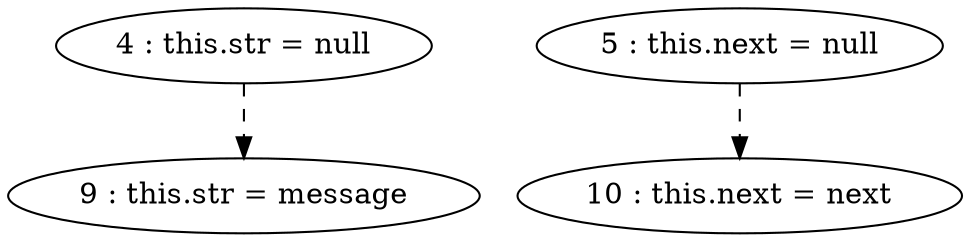 digraph G {
"4 : this.str = null"
"4 : this.str = null" -> "9 : this.str = message" [style=dashed]
"5 : this.next = null"
"5 : this.next = null" -> "10 : this.next = next" [style=dashed]
"9 : this.str = message"
"10 : this.next = next"
}